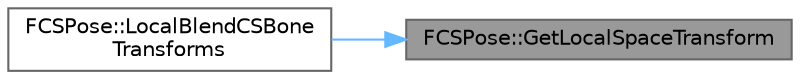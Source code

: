 digraph "FCSPose::GetLocalSpaceTransform"
{
 // INTERACTIVE_SVG=YES
 // LATEX_PDF_SIZE
  bgcolor="transparent";
  edge [fontname=Helvetica,fontsize=10,labelfontname=Helvetica,labelfontsize=10];
  node [fontname=Helvetica,fontsize=10,shape=box,height=0.2,width=0.4];
  rankdir="RL";
  Node1 [id="Node000001",label="FCSPose::GetLocalSpaceTransform",height=0.2,width=0.4,color="gray40", fillcolor="grey60", style="filled", fontcolor="black",tooltip=" "];
  Node1 -> Node2 [id="edge1_Node000001_Node000002",dir="back",color="steelblue1",style="solid",tooltip=" "];
  Node2 [id="Node000002",label="FCSPose::LocalBlendCSBone\lTransforms",height=0.2,width=0.4,color="grey40", fillcolor="white", style="filled",URL="$da/d72/structFCSPose.html#af43ff1fb954084f8c5135898d028e56c",tooltip="Blends Component Space transforms to MeshPose in Local Space."];
}
